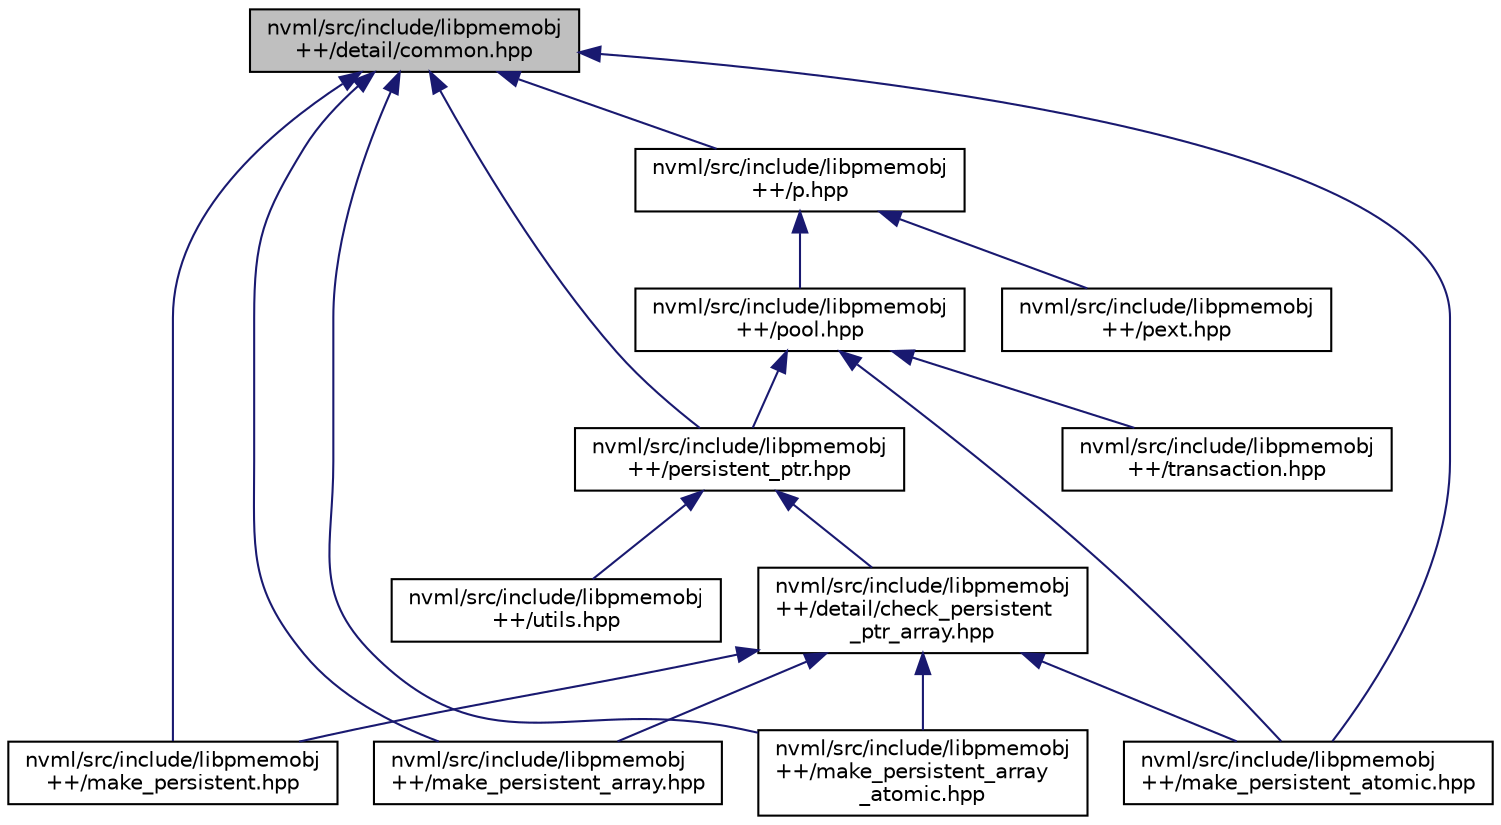 digraph "nvml/src/include/libpmemobj++/detail/common.hpp"
{
  edge [fontname="Helvetica",fontsize="10",labelfontname="Helvetica",labelfontsize="10"];
  node [fontname="Helvetica",fontsize="10",shape=record];
  Node1 [label="nvml/src/include/libpmemobj\l++/detail/common.hpp",height=0.2,width=0.4,color="black", fillcolor="grey75", style="filled", fontcolor="black"];
  Node1 -> Node2 [dir="back",color="midnightblue",fontsize="10",style="solid",fontname="Helvetica"];
  Node2 [label="nvml/src/include/libpmemobj\l++/make_persistent.hpp",height=0.2,width=0.4,color="black", fillcolor="white", style="filled",URL="$make__persistent_8hpp.html",tooltip="Persistent_ptr transactional allocation functions for objects. "];
  Node1 -> Node3 [dir="back",color="midnightblue",fontsize="10",style="solid",fontname="Helvetica"];
  Node3 [label="nvml/src/include/libpmemobj\l++/make_persistent_array.hpp",height=0.2,width=0.4,color="black", fillcolor="white", style="filled",URL="$make__persistent__array_8hpp.html",tooltip="Persistent_ptr allocation functions for arrays. "];
  Node1 -> Node4 [dir="back",color="midnightblue",fontsize="10",style="solid",fontname="Helvetica"];
  Node4 [label="nvml/src/include/libpmemobj\l++/make_persistent_array\l_atomic.hpp",height=0.2,width=0.4,color="black", fillcolor="white", style="filled",URL="$make__persistent__array__atomic_8hpp.html",tooltip="Atomic persistent_ptr allocation functions for arrays. "];
  Node1 -> Node5 [dir="back",color="midnightblue",fontsize="10",style="solid",fontname="Helvetica"];
  Node5 [label="nvml/src/include/libpmemobj\l++/make_persistent_atomic.hpp",height=0.2,width=0.4,color="black", fillcolor="white", style="filled",URL="$make__persistent__atomic_8hpp.html",tooltip="Persistent_ptr atomic allocation functions for objects. "];
  Node1 -> Node6 [dir="back",color="midnightblue",fontsize="10",style="solid",fontname="Helvetica"];
  Node6 [label="nvml/src/include/libpmemobj\l++/p.hpp",height=0.2,width=0.4,color="black", fillcolor="white", style="filled",URL="$p_8hpp.html",tooltip="Resides on pmem property template. "];
  Node6 -> Node7 [dir="back",color="midnightblue",fontsize="10",style="solid",fontname="Helvetica"];
  Node7 [label="nvml/src/include/libpmemobj\l++/pext.hpp",height=0.2,width=0.4,color="black", fillcolor="white", style="filled",URL="$pext_8hpp.html",tooltip="Convenience extensions for the resides on pmem property template. "];
  Node6 -> Node8 [dir="back",color="midnightblue",fontsize="10",style="solid",fontname="Helvetica"];
  Node8 [label="nvml/src/include/libpmemobj\l++/pool.hpp",height=0.2,width=0.4,color="black", fillcolor="white", style="filled",URL="$pool_8hpp.html",tooltip="C++ pmemobj pool. "];
  Node8 -> Node5 [dir="back",color="midnightblue",fontsize="10",style="solid",fontname="Helvetica"];
  Node8 -> Node9 [dir="back",color="midnightblue",fontsize="10",style="solid",fontname="Helvetica"];
  Node9 [label="nvml/src/include/libpmemobj\l++/persistent_ptr.hpp",height=0.2,width=0.4,color="black", fillcolor="white", style="filled",URL="$persistent__ptr_8hpp.html",tooltip="Persistent smart pointer. "];
  Node9 -> Node10 [dir="back",color="midnightblue",fontsize="10",style="solid",fontname="Helvetica"];
  Node10 [label="nvml/src/include/libpmemobj\l++/detail/check_persistent\l_ptr_array.hpp",height=0.2,width=0.4,color="black", fillcolor="white", style="filled",URL="$check__persistent__ptr__array_8hpp.html",tooltip="Compile time type check for make_persistent. "];
  Node10 -> Node2 [dir="back",color="midnightblue",fontsize="10",style="solid",fontname="Helvetica"];
  Node10 -> Node3 [dir="back",color="midnightblue",fontsize="10",style="solid",fontname="Helvetica"];
  Node10 -> Node4 [dir="back",color="midnightblue",fontsize="10",style="solid",fontname="Helvetica"];
  Node10 -> Node5 [dir="back",color="midnightblue",fontsize="10",style="solid",fontname="Helvetica"];
  Node9 -> Node11 [dir="back",color="midnightblue",fontsize="10",style="solid",fontname="Helvetica"];
  Node11 [label="nvml/src/include/libpmemobj\l++/utils.hpp",height=0.2,width=0.4,color="black", fillcolor="white", style="filled",URL="$utils_8hpp.html",tooltip="Libpmemobj C++ utils. "];
  Node8 -> Node12 [dir="back",color="midnightblue",fontsize="10",style="solid",fontname="Helvetica"];
  Node12 [label="nvml/src/include/libpmemobj\l++/transaction.hpp",height=0.2,width=0.4,color="black", fillcolor="white", style="filled",URL="$transaction_8hpp.html",tooltip="C++ pmemobj transactions. "];
  Node1 -> Node9 [dir="back",color="midnightblue",fontsize="10",style="solid",fontname="Helvetica"];
}
